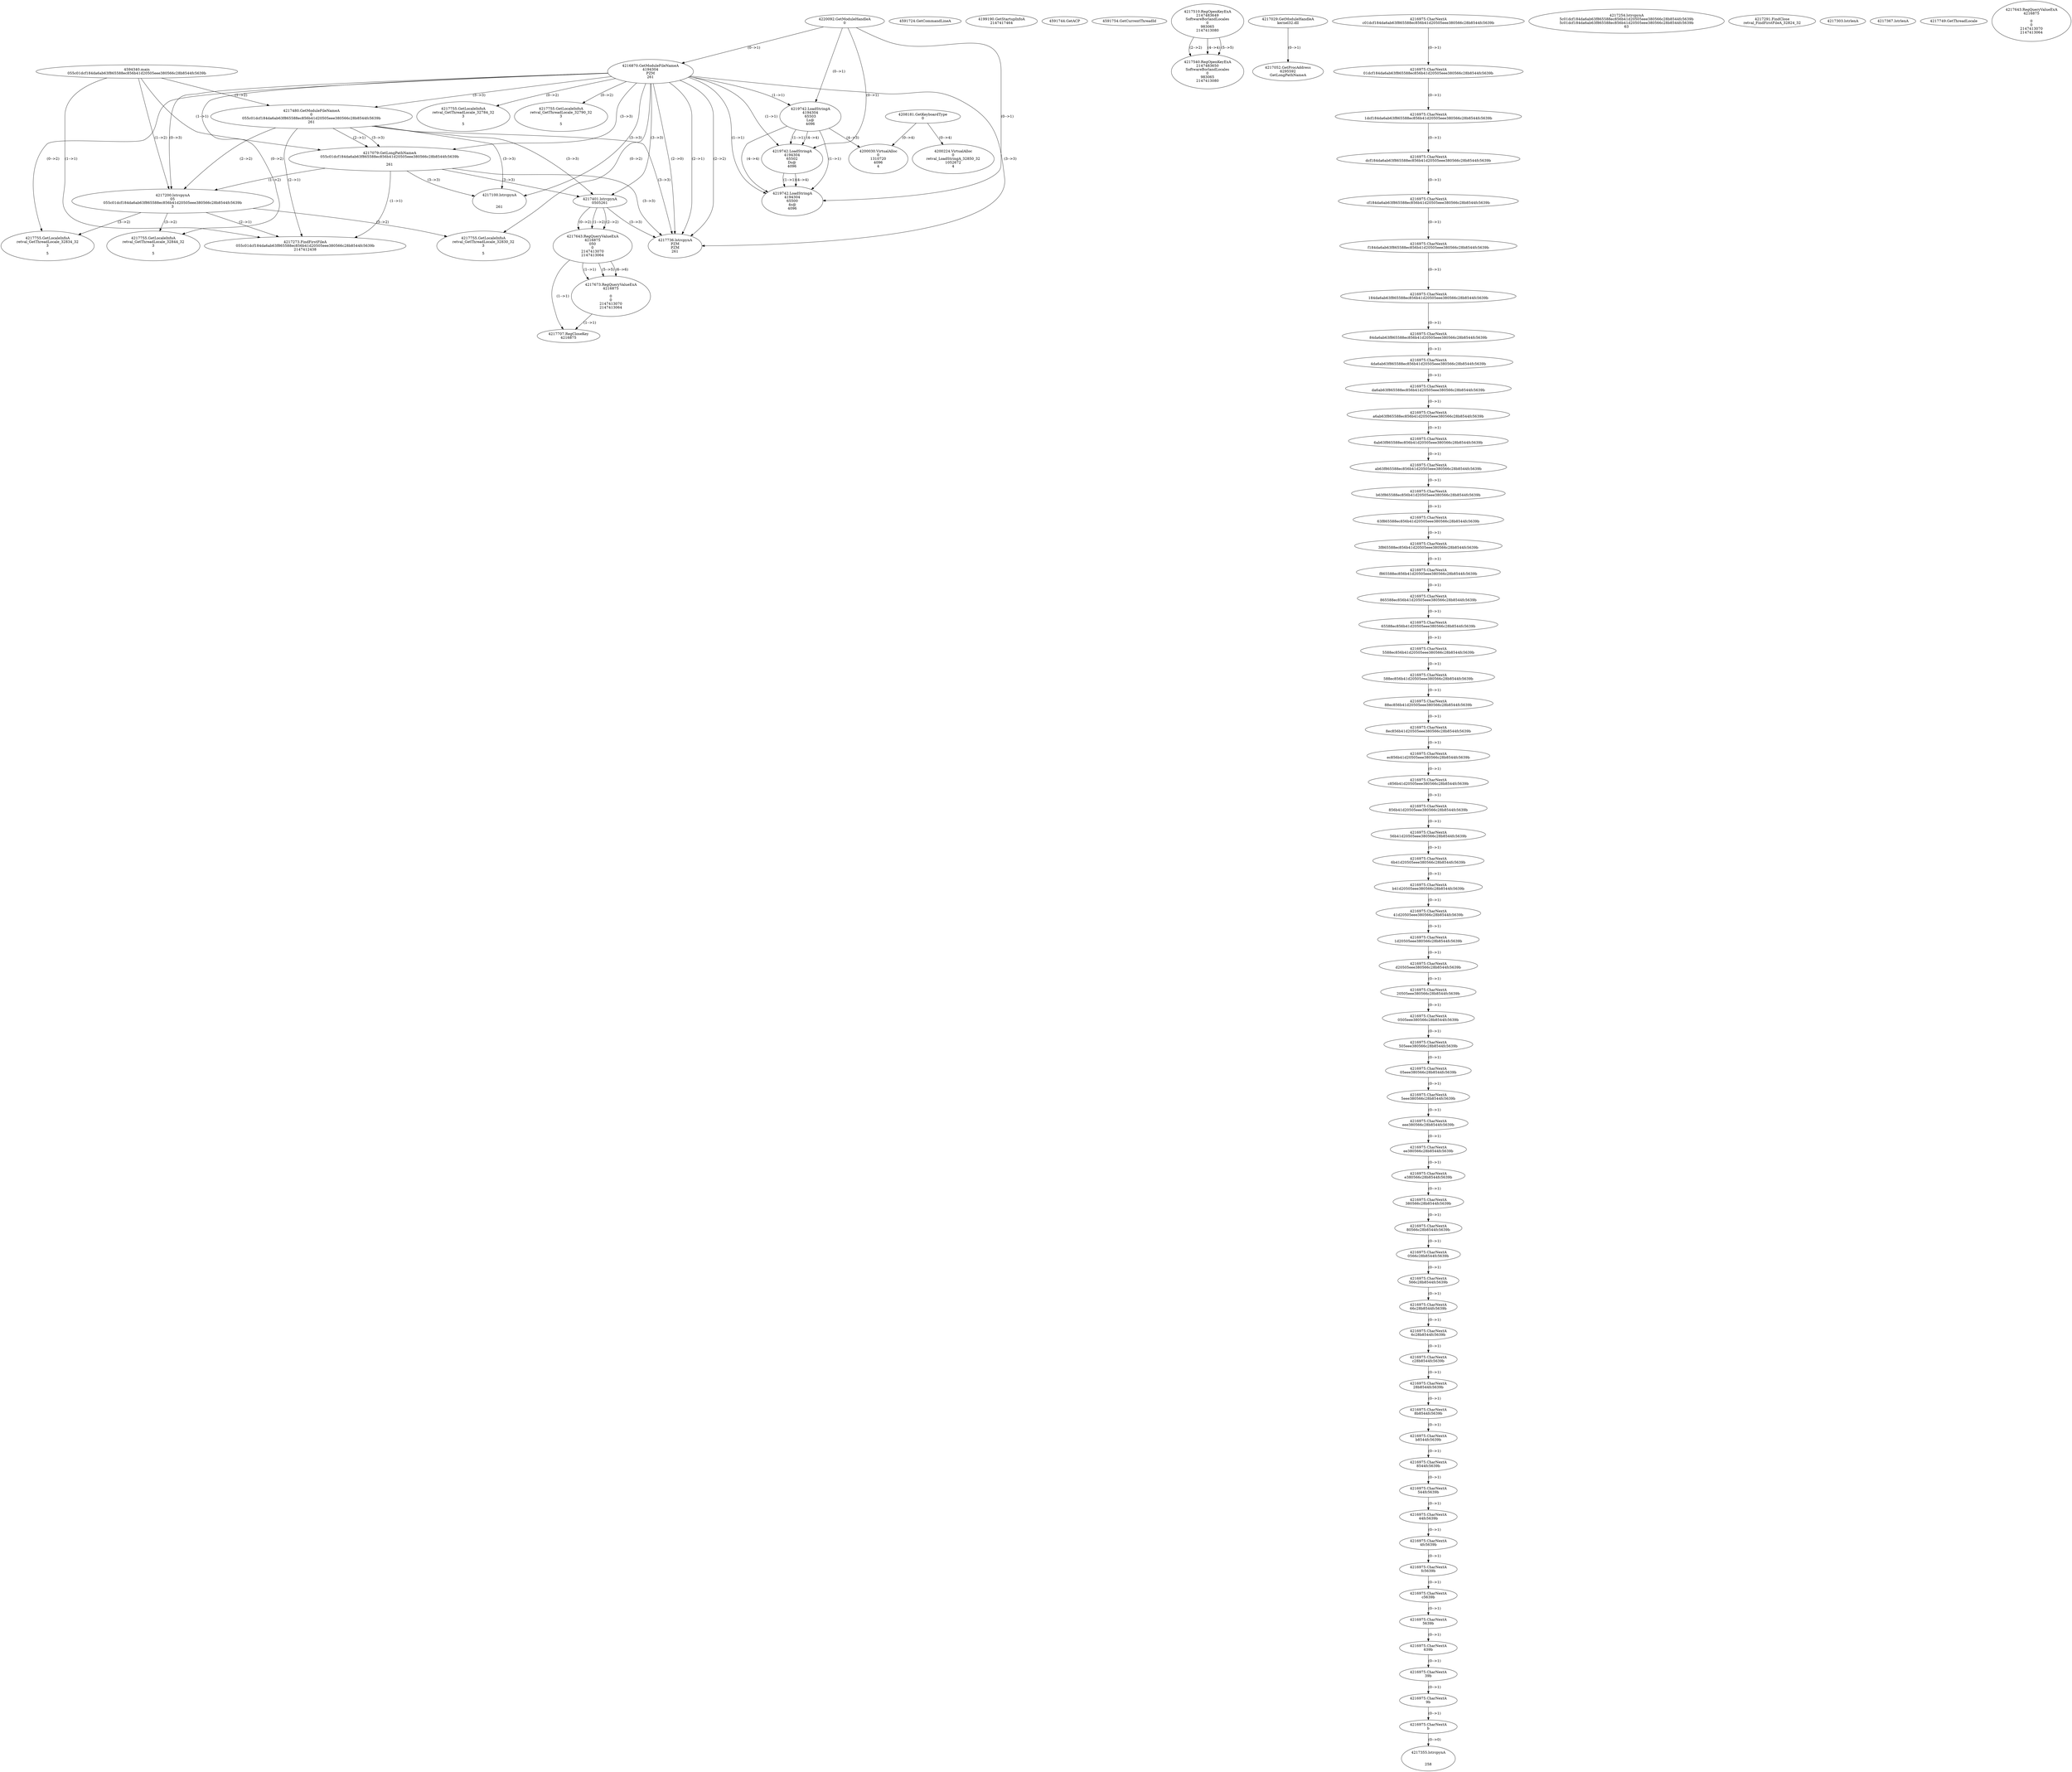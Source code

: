 // Global SCDG with merge call
digraph {
	0 [label="4594340.main
055c01dcf184da6ab63f865588ec856b41d20505eee380566c28b8544fc5639b"]
	1 [label="4220092.GetModuleHandleA
0"]
	2 [label="4208181.GetKeyboardType
0"]
	3 [label="4591724.GetCommandLineA
"]
	4 [label="4199190.GetStartupInfoA
2147417464"]
	5 [label="4591744.GetACP
"]
	6 [label="4591754.GetCurrentThreadId
"]
	7 [label="4216870.GetModuleFileNameA
4194304
PZM
261"]
	1 -> 7 [label="(0-->1)"]
	8 [label="4217480.GetModuleFileNameA
0
055c01dcf184da6ab63f865588ec856b41d20505eee380566c28b8544fc5639b
261"]
	0 -> 8 [label="(1-->2)"]
	7 -> 8 [label="(3-->3)"]
	9 [label="4217510.RegOpenKeyExA
2147483649
Software\Borland\Locales
0
983065
2147413080"]
	10 [label="4217540.RegOpenKeyExA
2147483650
Software\Borland\Locales
0
983065
2147413080"]
	9 -> 10 [label="(2-->2)"]
	9 -> 10 [label="(4-->4)"]
	9 -> 10 [label="(5-->5)"]
	11 [label="4217029.GetModuleHandleA
kernel32.dll"]
	12 [label="4217052.GetProcAddress
6295592
GetLongPathNameA"]
	11 -> 12 [label="(0-->1)"]
	13 [label="4217079.GetLongPathNameA
055c01dcf184da6ab63f865588ec856b41d20505eee380566c28b8544fc5639b

261"]
	0 -> 13 [label="(1-->1)"]
	8 -> 13 [label="(2-->1)"]
	7 -> 13 [label="(3-->3)"]
	8 -> 13 [label="(3-->3)"]
	14 [label="4217200.lstrcpynA
05
055c01dcf184da6ab63f865588ec856b41d20505eee380566c28b8544fc5639b
3"]
	0 -> 14 [label="(1-->2)"]
	8 -> 14 [label="(2-->2)"]
	13 -> 14 [label="(1-->2)"]
	7 -> 14 [label="(0-->3)"]
	15 [label="4216975.CharNextA
c01dcf184da6ab63f865588ec856b41d20505eee380566c28b8544fc5639b"]
	16 [label="4216975.CharNextA
01dcf184da6ab63f865588ec856b41d20505eee380566c28b8544fc5639b"]
	15 -> 16 [label="(0-->1)"]
	17 [label="4216975.CharNextA
1dcf184da6ab63f865588ec856b41d20505eee380566c28b8544fc5639b"]
	16 -> 17 [label="(0-->1)"]
	18 [label="4216975.CharNextA
dcf184da6ab63f865588ec856b41d20505eee380566c28b8544fc5639b"]
	17 -> 18 [label="(0-->1)"]
	19 [label="4216975.CharNextA
cf184da6ab63f865588ec856b41d20505eee380566c28b8544fc5639b"]
	18 -> 19 [label="(0-->1)"]
	20 [label="4216975.CharNextA
f184da6ab63f865588ec856b41d20505eee380566c28b8544fc5639b"]
	19 -> 20 [label="(0-->1)"]
	21 [label="4216975.CharNextA
184da6ab63f865588ec856b41d20505eee380566c28b8544fc5639b"]
	20 -> 21 [label="(0-->1)"]
	22 [label="4216975.CharNextA
84da6ab63f865588ec856b41d20505eee380566c28b8544fc5639b"]
	21 -> 22 [label="(0-->1)"]
	23 [label="4216975.CharNextA
4da6ab63f865588ec856b41d20505eee380566c28b8544fc5639b"]
	22 -> 23 [label="(0-->1)"]
	24 [label="4216975.CharNextA
da6ab63f865588ec856b41d20505eee380566c28b8544fc5639b"]
	23 -> 24 [label="(0-->1)"]
	25 [label="4216975.CharNextA
a6ab63f865588ec856b41d20505eee380566c28b8544fc5639b"]
	24 -> 25 [label="(0-->1)"]
	26 [label="4216975.CharNextA
6ab63f865588ec856b41d20505eee380566c28b8544fc5639b"]
	25 -> 26 [label="(0-->1)"]
	27 [label="4216975.CharNextA
ab63f865588ec856b41d20505eee380566c28b8544fc5639b"]
	26 -> 27 [label="(0-->1)"]
	28 [label="4216975.CharNextA
b63f865588ec856b41d20505eee380566c28b8544fc5639b"]
	27 -> 28 [label="(0-->1)"]
	29 [label="4216975.CharNextA
63f865588ec856b41d20505eee380566c28b8544fc5639b"]
	28 -> 29 [label="(0-->1)"]
	30 [label="4216975.CharNextA
3f865588ec856b41d20505eee380566c28b8544fc5639b"]
	29 -> 30 [label="(0-->1)"]
	31 [label="4216975.CharNextA
f865588ec856b41d20505eee380566c28b8544fc5639b"]
	30 -> 31 [label="(0-->1)"]
	32 [label="4216975.CharNextA
865588ec856b41d20505eee380566c28b8544fc5639b"]
	31 -> 32 [label="(0-->1)"]
	33 [label="4216975.CharNextA
65588ec856b41d20505eee380566c28b8544fc5639b"]
	32 -> 33 [label="(0-->1)"]
	34 [label="4216975.CharNextA
5588ec856b41d20505eee380566c28b8544fc5639b"]
	33 -> 34 [label="(0-->1)"]
	35 [label="4216975.CharNextA
588ec856b41d20505eee380566c28b8544fc5639b"]
	34 -> 35 [label="(0-->1)"]
	36 [label="4216975.CharNextA
88ec856b41d20505eee380566c28b8544fc5639b"]
	35 -> 36 [label="(0-->1)"]
	37 [label="4216975.CharNextA
8ec856b41d20505eee380566c28b8544fc5639b"]
	36 -> 37 [label="(0-->1)"]
	38 [label="4216975.CharNextA
ec856b41d20505eee380566c28b8544fc5639b"]
	37 -> 38 [label="(0-->1)"]
	39 [label="4216975.CharNextA
c856b41d20505eee380566c28b8544fc5639b"]
	38 -> 39 [label="(0-->1)"]
	40 [label="4216975.CharNextA
856b41d20505eee380566c28b8544fc5639b"]
	39 -> 40 [label="(0-->1)"]
	41 [label="4216975.CharNextA
56b41d20505eee380566c28b8544fc5639b"]
	40 -> 41 [label="(0-->1)"]
	42 [label="4216975.CharNextA
6b41d20505eee380566c28b8544fc5639b"]
	41 -> 42 [label="(0-->1)"]
	43 [label="4216975.CharNextA
b41d20505eee380566c28b8544fc5639b"]
	42 -> 43 [label="(0-->1)"]
	44 [label="4216975.CharNextA
41d20505eee380566c28b8544fc5639b"]
	43 -> 44 [label="(0-->1)"]
	45 [label="4216975.CharNextA
1d20505eee380566c28b8544fc5639b"]
	44 -> 45 [label="(0-->1)"]
	46 [label="4216975.CharNextA
d20505eee380566c28b8544fc5639b"]
	45 -> 46 [label="(0-->1)"]
	47 [label="4216975.CharNextA
20505eee380566c28b8544fc5639b"]
	46 -> 47 [label="(0-->1)"]
	48 [label="4216975.CharNextA
0505eee380566c28b8544fc5639b"]
	47 -> 48 [label="(0-->1)"]
	49 [label="4216975.CharNextA
505eee380566c28b8544fc5639b"]
	48 -> 49 [label="(0-->1)"]
	50 [label="4216975.CharNextA
05eee380566c28b8544fc5639b"]
	49 -> 50 [label="(0-->1)"]
	51 [label="4216975.CharNextA
5eee380566c28b8544fc5639b"]
	50 -> 51 [label="(0-->1)"]
	52 [label="4216975.CharNextA
eee380566c28b8544fc5639b"]
	51 -> 52 [label="(0-->1)"]
	53 [label="4216975.CharNextA
ee380566c28b8544fc5639b"]
	52 -> 53 [label="(0-->1)"]
	54 [label="4216975.CharNextA
e380566c28b8544fc5639b"]
	53 -> 54 [label="(0-->1)"]
	55 [label="4216975.CharNextA
380566c28b8544fc5639b"]
	54 -> 55 [label="(0-->1)"]
	56 [label="4216975.CharNextA
80566c28b8544fc5639b"]
	55 -> 56 [label="(0-->1)"]
	57 [label="4216975.CharNextA
0566c28b8544fc5639b"]
	56 -> 57 [label="(0-->1)"]
	58 [label="4216975.CharNextA
566c28b8544fc5639b"]
	57 -> 58 [label="(0-->1)"]
	59 [label="4216975.CharNextA
66c28b8544fc5639b"]
	58 -> 59 [label="(0-->1)"]
	60 [label="4216975.CharNextA
6c28b8544fc5639b"]
	59 -> 60 [label="(0-->1)"]
	61 [label="4216975.CharNextA
c28b8544fc5639b"]
	60 -> 61 [label="(0-->1)"]
	62 [label="4216975.CharNextA
28b8544fc5639b"]
	61 -> 62 [label="(0-->1)"]
	63 [label="4216975.CharNextA
8b8544fc5639b"]
	62 -> 63 [label="(0-->1)"]
	64 [label="4216975.CharNextA
b8544fc5639b"]
	63 -> 64 [label="(0-->1)"]
	65 [label="4216975.CharNextA
8544fc5639b"]
	64 -> 65 [label="(0-->1)"]
	66 [label="4216975.CharNextA
544fc5639b"]
	65 -> 66 [label="(0-->1)"]
	67 [label="4216975.CharNextA
44fc5639b"]
	66 -> 67 [label="(0-->1)"]
	68 [label="4216975.CharNextA
4fc5639b"]
	67 -> 68 [label="(0-->1)"]
	69 [label="4216975.CharNextA
fc5639b"]
	68 -> 69 [label="(0-->1)"]
	70 [label="4216975.CharNextA
c5639b"]
	69 -> 70 [label="(0-->1)"]
	71 [label="4216975.CharNextA
5639b"]
	70 -> 71 [label="(0-->1)"]
	72 [label="4216975.CharNextA
639b"]
	71 -> 72 [label="(0-->1)"]
	73 [label="4216975.CharNextA
39b"]
	72 -> 73 [label="(0-->1)"]
	74 [label="4216975.CharNextA
9b"]
	73 -> 74 [label="(0-->1)"]
	75 [label="4216975.CharNextA
b"]
	74 -> 75 [label="(0-->1)"]
	76 [label="4217254.lstrcpynA
5c01dcf184da6ab63f865588ec856b41d20505eee380566c28b8544fc5639b
5c01dcf184da6ab63f865588ec856b41d20505eee380566c28b8544fc5639b
63"]
	77 [label="4217273.FindFirstFileA
055c01dcf184da6ab63f865588ec856b41d20505eee380566c28b8544fc5639b
2147412438"]
	0 -> 77 [label="(1-->1)"]
	8 -> 77 [label="(2-->1)"]
	13 -> 77 [label="(1-->1)"]
	14 -> 77 [label="(2-->1)"]
	78 [label="4217291.FindClose
retval_FindFirstFileA_32824_32"]
	79 [label="4217303.lstrlenA
"]
	80 [label="4217355.lstrcpynA


258"]
	75 -> 80 [label="(0-->0)"]
	81 [label="4217367.lstrlenA
"]
	82 [label="4217401.lstrcpynA
05\
05\
261"]
	7 -> 82 [label="(3-->3)"]
	8 -> 82 [label="(3-->3)"]
	13 -> 82 [label="(3-->3)"]
	83 [label="4217643.RegQueryValueExA
4216875
05\
0
0
2147413070
2147413064"]
	82 -> 83 [label="(1-->2)"]
	82 -> 83 [label="(2-->2)"]
	82 -> 83 [label="(0-->2)"]
	84 [label="4217673.RegQueryValueExA
4216875

0
0
2147413070
2147413064"]
	83 -> 84 [label="(1-->1)"]
	83 -> 84 [label="(5-->5)"]
	83 -> 84 [label="(6-->6)"]
	85 [label="4217707.RegCloseKey
4216875"]
	83 -> 85 [label="(1-->1)"]
	84 -> 85 [label="(1-->1)"]
	86 [label="4217736.lstrcpynA
PZM
PZM
261"]
	7 -> 86 [label="(2-->1)"]
	7 -> 86 [label="(2-->2)"]
	7 -> 86 [label="(3-->3)"]
	8 -> 86 [label="(3-->3)"]
	13 -> 86 [label="(3-->3)"]
	82 -> 86 [label="(3-->3)"]
	7 -> 86 [label="(2-->0)"]
	87 [label="4217749.GetThreadLocale
"]
	88 [label="4217755.GetLocaleInfoA
retval_GetThreadLocale_32830_32
3

5"]
	7 -> 88 [label="(0-->2)"]
	14 -> 88 [label="(3-->2)"]
	89 [label="4219742.LoadStringA
4194304
65503
Ls@
4096"]
	1 -> 89 [label="(0-->1)"]
	7 -> 89 [label="(1-->1)"]
	90 [label="4219742.LoadStringA
4194304
65502
Ds@
4096"]
	1 -> 90 [label="(0-->1)"]
	7 -> 90 [label="(1-->1)"]
	89 -> 90 [label="(1-->1)"]
	89 -> 90 [label="(4-->4)"]
	91 [label="4200224.VirtualAlloc
0
retval_LoadStringA_32850_32
1052672
4"]
	2 -> 91 [label="(0-->4)"]
	92 [label="4217755.GetLocaleInfoA
retval_GetThreadLocale_32834_32
3

5"]
	7 -> 92 [label="(0-->2)"]
	14 -> 92 [label="(3-->2)"]
	93 [label="4217755.GetLocaleInfoA
retval_GetThreadLocale_32844_32
3

5"]
	7 -> 93 [label="(0-->2)"]
	14 -> 93 [label="(3-->2)"]
	94 [label="4217100.lstrcpynA


261"]
	7 -> 94 [label="(3-->3)"]
	8 -> 94 [label="(3-->3)"]
	13 -> 94 [label="(3-->3)"]
	95 [label="4217643.RegQueryValueExA
4216875

0
0
2147413070
2147413064"]
	96 [label="4217755.GetLocaleInfoA
retval_GetThreadLocale_32784_32
3

5"]
	7 -> 96 [label="(0-->2)"]
	97 [label="4200030.VirtualAlloc
0
1310720
4096
4"]
	89 -> 97 [label="(4-->3)"]
	2 -> 97 [label="(0-->4)"]
	98 [label="4217755.GetLocaleInfoA
retval_GetThreadLocale_32790_32
3

5"]
	7 -> 98 [label="(0-->2)"]
	99 [label="4219742.LoadStringA
4194304
65500
4s@
4096"]
	1 -> 99 [label="(0-->1)"]
	7 -> 99 [label="(1-->1)"]
	89 -> 99 [label="(1-->1)"]
	90 -> 99 [label="(1-->1)"]
	89 -> 99 [label="(4-->4)"]
	90 -> 99 [label="(4-->4)"]
}
